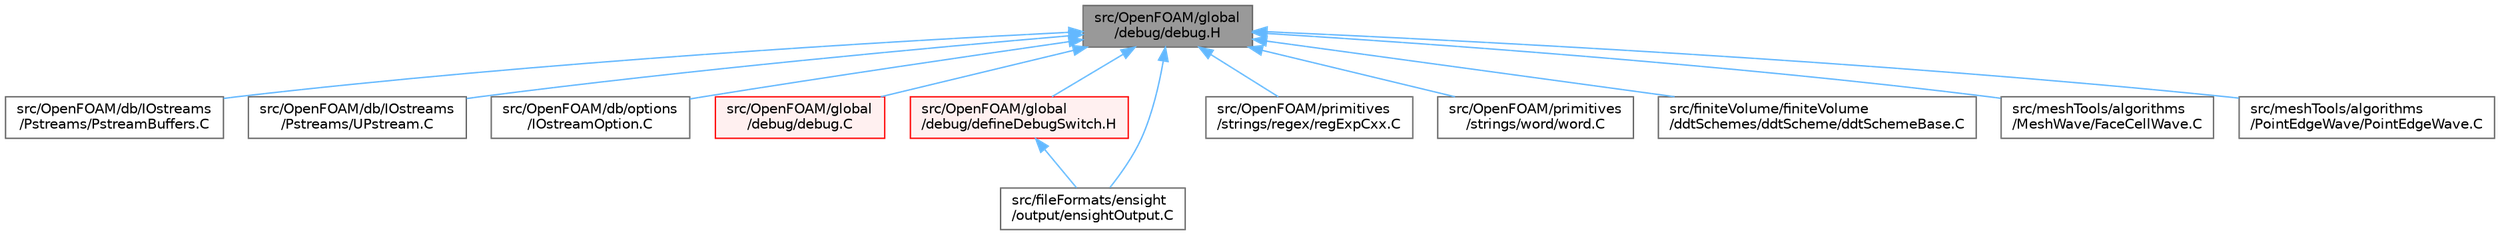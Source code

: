 digraph "src/OpenFOAM/global/debug/debug.H"
{
 // LATEX_PDF_SIZE
  bgcolor="transparent";
  edge [fontname=Helvetica,fontsize=10,labelfontname=Helvetica,labelfontsize=10];
  node [fontname=Helvetica,fontsize=10,shape=box,height=0.2,width=0.4];
  Node1 [id="Node000001",label="src/OpenFOAM/global\l/debug/debug.H",height=0.2,width=0.4,color="gray40", fillcolor="grey60", style="filled", fontcolor="black",tooltip=" "];
  Node1 -> Node2 [id="edge1_Node000001_Node000002",dir="back",color="steelblue1",style="solid",tooltip=" "];
  Node2 [id="Node000002",label="src/OpenFOAM/db/IOstreams\l/Pstreams/PstreamBuffers.C",height=0.2,width=0.4,color="grey40", fillcolor="white", style="filled",URL="$PstreamBuffers_8C.html",tooltip=" "];
  Node1 -> Node3 [id="edge2_Node000001_Node000003",dir="back",color="steelblue1",style="solid",tooltip=" "];
  Node3 [id="Node000003",label="src/OpenFOAM/db/IOstreams\l/Pstreams/UPstream.C",height=0.2,width=0.4,color="grey40", fillcolor="white", style="filled",URL="$OpenFOAM_2db_2IOstreams_2Pstreams_2UPstream_8C.html",tooltip=" "];
  Node1 -> Node4 [id="edge3_Node000001_Node000004",dir="back",color="steelblue1",style="solid",tooltip=" "];
  Node4 [id="Node000004",label="src/OpenFOAM/db/options\l/IOstreamOption.C",height=0.2,width=0.4,color="grey40", fillcolor="white", style="filled",URL="$IOstreamOption_8C.html",tooltip=" "];
  Node1 -> Node5 [id="edge4_Node000001_Node000005",dir="back",color="steelblue1",style="solid",tooltip=" "];
  Node5 [id="Node000005",label="src/OpenFOAM/global\l/debug/debug.C",height=0.2,width=0.4,color="red", fillcolor="#FFF0F0", style="filled",URL="$debug_8C.html",tooltip="Class for handling debugging switches."];
  Node1 -> Node7 [id="edge5_Node000001_Node000007",dir="back",color="steelblue1",style="solid",tooltip=" "];
  Node7 [id="Node000007",label="src/OpenFOAM/global\l/debug/defineDebugSwitch.H",height=0.2,width=0.4,color="red", fillcolor="#FFF0F0", style="filled",URL="$defineDebugSwitch_8H.html",tooltip="Macro definitions for debug switches."];
  Node7 -> Node885 [id="edge6_Node000007_Node000885",dir="back",color="steelblue1",style="solid",tooltip=" "];
  Node885 [id="Node000885",label="src/fileFormats/ensight\l/output/ensightOutput.C",height=0.2,width=0.4,color="grey40", fillcolor="white", style="filled",URL="$ensightOutput_8C.html",tooltip=" "];
  Node1 -> Node8124 [id="edge7_Node000001_Node008124",dir="back",color="steelblue1",style="solid",tooltip=" "];
  Node8124 [id="Node008124",label="src/OpenFOAM/primitives\l/strings/regex/regExpCxx.C",height=0.2,width=0.4,color="grey40", fillcolor="white", style="filled",URL="$regExpCxx_8C.html",tooltip=" "];
  Node1 -> Node8125 [id="edge8_Node000001_Node008125",dir="back",color="steelblue1",style="solid",tooltip=" "];
  Node8125 [id="Node008125",label="src/OpenFOAM/primitives\l/strings/word/word.C",height=0.2,width=0.4,color="grey40", fillcolor="white", style="filled",URL="$word_8C.html",tooltip=" "];
  Node1 -> Node885 [id="edge9_Node000001_Node000885",dir="back",color="steelblue1",style="solid",tooltip=" "];
  Node1 -> Node8126 [id="edge10_Node000001_Node008126",dir="back",color="steelblue1",style="solid",tooltip=" "];
  Node8126 [id="Node008126",label="src/finiteVolume/finiteVolume\l/ddtSchemes/ddtScheme/ddtSchemeBase.C",height=0.2,width=0.4,color="grey40", fillcolor="white", style="filled",URL="$ddtSchemeBase_8C.html",tooltip=" "];
  Node1 -> Node198 [id="edge11_Node000001_Node000198",dir="back",color="steelblue1",style="solid",tooltip=" "];
  Node198 [id="Node000198",label="src/meshTools/algorithms\l/MeshWave/FaceCellWave.C",height=0.2,width=0.4,color="grey40", fillcolor="white", style="filled",URL="$FaceCellWave_8C.html",tooltip=" "];
  Node1 -> Node985 [id="edge12_Node000001_Node000985",dir="back",color="steelblue1",style="solid",tooltip=" "];
  Node985 [id="Node000985",label="src/meshTools/algorithms\l/PointEdgeWave/PointEdgeWave.C",height=0.2,width=0.4,color="grey40", fillcolor="white", style="filled",URL="$PointEdgeWave_8C.html",tooltip=" "];
}

